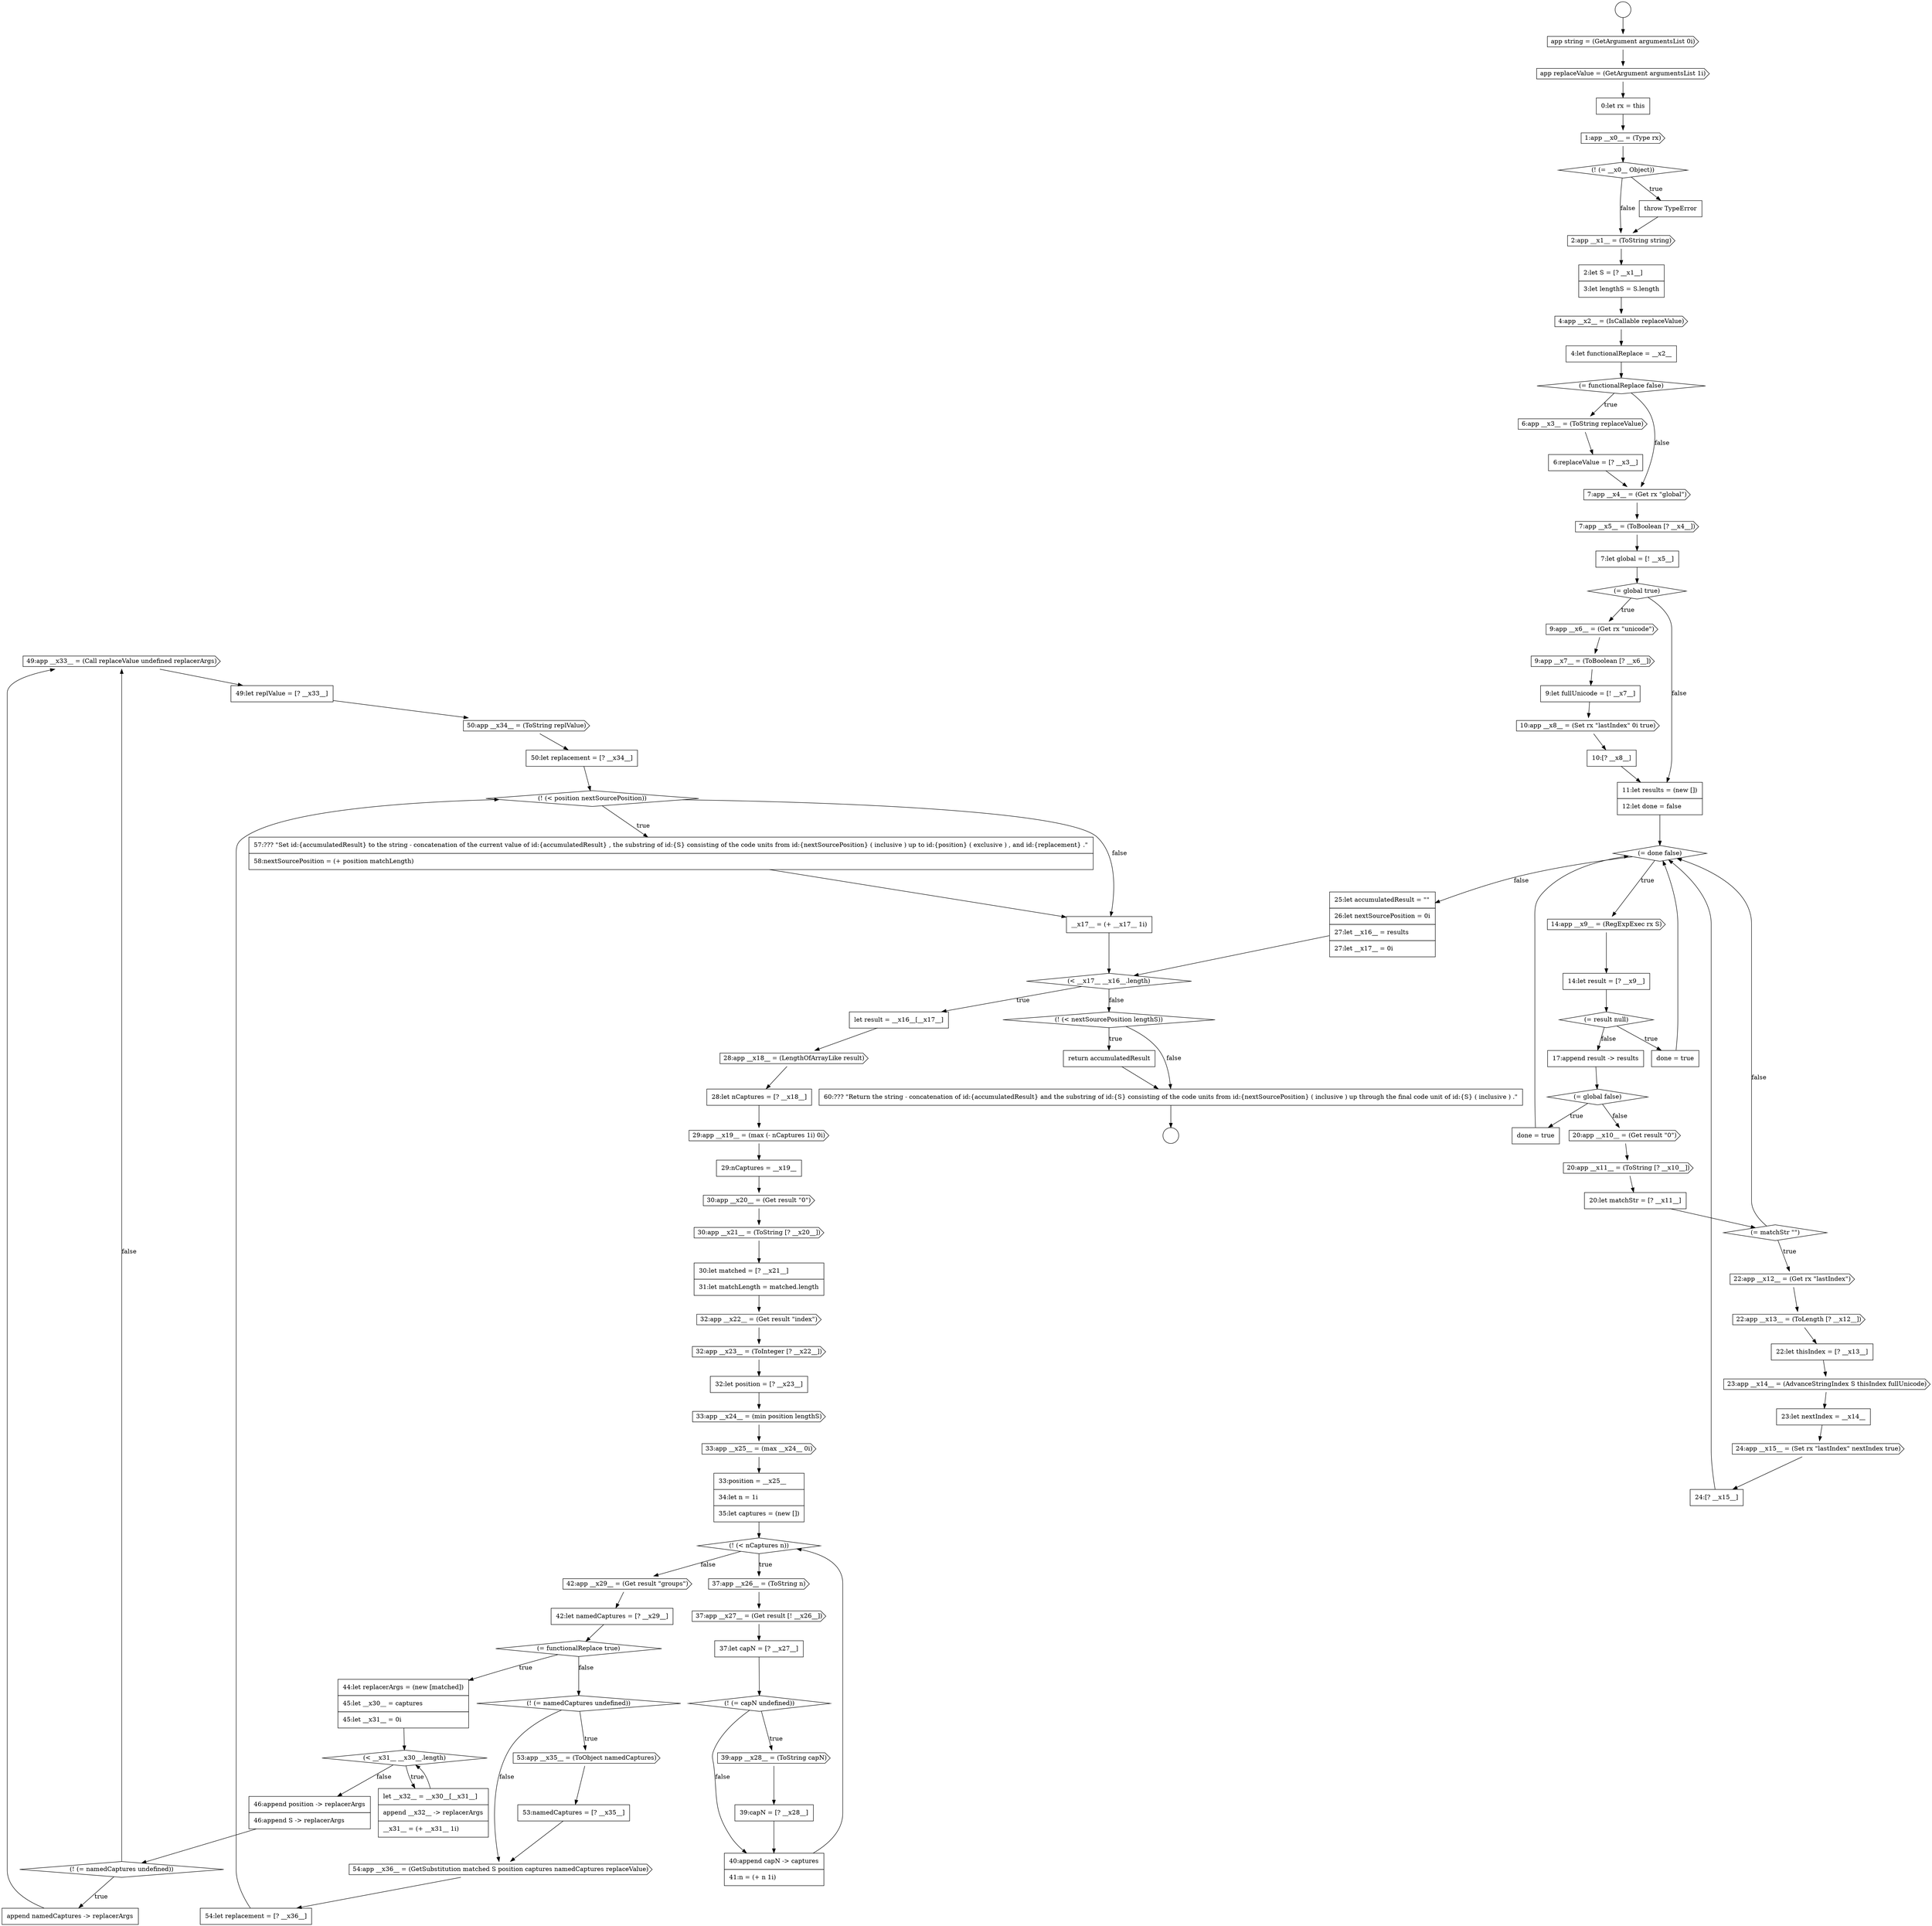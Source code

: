 digraph {
  node15028 [shape=cds, label=<<font color="black">49:app __x33__ = (Call replaceValue undefined replacerArgs)</font>> color="black" fillcolor="white" style=filled]
  node14989 [shape=cds, label=<<font color="black">22:app __x13__ = (ToLength [? __x12__])</font>> color="black" fillcolor="white" style=filled]
  node14985 [shape=cds, label=<<font color="black">20:app __x11__ = (ToString [? __x10__])</font>> color="black" fillcolor="white" style=filled]
  node14962 [shape=none, margin=0, label=<<font color="black">
    <table border="0" cellborder="1" cellspacing="0" cellpadding="10">
      <tr><td align="left">4:let functionalReplace = __x2__</td></tr>
    </table>
  </font>> color="black" fillcolor="white" style=filled]
  node14977 [shape=cds, label=<<font color="black">14:app __x9__ = (RegExpExec rx S)</font>> color="black" fillcolor="white" style=filled]
  node15009 [shape=cds, label=<<font color="black">33:app __x25__ = (max __x24__ 0i)</font>> color="black" fillcolor="white" style=filled]
  node15019 [shape=cds, label=<<font color="black">42:app __x29__ = (Get result &quot;groups&quot;)</font>> color="black" fillcolor="white" style=filled]
  node14976 [shape=diamond, label=<<font color="black">(= done false)</font>> color="black" fillcolor="white" style=filled]
  node14991 [shape=cds, label=<<font color="black">23:app __x14__ = (AdvanceStringIndex S thisIndex fullUnicode)</font>> color="black" fillcolor="white" style=filled]
  node14996 [shape=diamond, label=<<font color="black">(&lt; __x17__ __x16__.length)</font>> color="black" fillcolor="white" style=filled]
  node15013 [shape=cds, label=<<font color="black">37:app __x27__ = (Get result [! __x26__])</font>> color="black" fillcolor="white" style=filled]
  node15034 [shape=none, margin=0, label=<<font color="black">
    <table border="0" cellborder="1" cellspacing="0" cellpadding="10">
      <tr><td align="left">53:namedCaptures = [? __x35__]</td></tr>
    </table>
  </font>> color="black" fillcolor="white" style=filled]
  node14959 [shape=cds, label=<<font color="black">2:app __x1__ = (ToString string)</font>> color="black" fillcolor="white" style=filled]
  node14964 [shape=cds, label=<<font color="black">6:app __x3__ = (ToString replaceValue)</font>> color="black" fillcolor="white" style=filled]
  node14954 [shape=cds, label=<<font color="black">app replaceValue = (GetArgument argumentsList 1i)</font>> color="black" fillcolor="white" style=filled]
  node15032 [shape=diamond, label=<<font color="black">(! (= namedCaptures undefined))</font>> color="black" fillcolor="white" style=filled]
  node14969 [shape=diamond, label=<<font color="black">(= global true)</font>> color="black" fillcolor="white" style=filled]
  node15033 [shape=cds, label=<<font color="black">53:app __x35__ = (ToObject namedCaptures)</font>> color="black" fillcolor="white" style=filled]
  node14968 [shape=none, margin=0, label=<<font color="black">
    <table border="0" cellborder="1" cellspacing="0" cellpadding="10">
      <tr><td align="left">7:let global = [! __x5__]</td></tr>
    </table>
  </font>> color="black" fillcolor="white" style=filled]
  node15002 [shape=cds, label=<<font color="black">30:app __x20__ = (Get result &quot;0&quot;)</font>> color="black" fillcolor="white" style=filled]
  node14981 [shape=none, margin=0, label=<<font color="black">
    <table border="0" cellborder="1" cellspacing="0" cellpadding="10">
      <tr><td align="left">17:append result -&gt; results</td></tr>
    </table>
  </font>> color="black" fillcolor="white" style=filled]
  node15040 [shape=diamond, label=<<font color="black">(! (&lt; nextSourcePosition lengthS))</font>> color="black" fillcolor="white" style=filled]
  node15023 [shape=diamond, label=<<font color="black">(&lt; __x31__ __x30__.length)</font>> color="black" fillcolor="white" style=filled]
  node14987 [shape=diamond, label=<<font color="black">(= matchStr &quot;&quot;)</font>> color="black" fillcolor="white" style=filled]
  node15008 [shape=cds, label=<<font color="black">33:app __x24__ = (min position lengthS)</font>> color="black" fillcolor="white" style=filled]
  node15041 [shape=none, margin=0, label=<<font color="black">
    <table border="0" cellborder="1" cellspacing="0" cellpadding="10">
      <tr><td align="left">return accumulatedResult</td></tr>
    </table>
  </font>> color="black" fillcolor="white" style=filled]
  node14993 [shape=cds, label=<<font color="black">24:app __x15__ = (Set rx &quot;lastIndex&quot; nextIndex true)</font>> color="black" fillcolor="white" style=filled]
  node15014 [shape=none, margin=0, label=<<font color="black">
    <table border="0" cellborder="1" cellspacing="0" cellpadding="10">
      <tr><td align="left">37:let capN = [? __x27__]</td></tr>
    </table>
  </font>> color="black" fillcolor="white" style=filled]
  node14958 [shape=none, margin=0, label=<<font color="black">
    <table border="0" cellborder="1" cellspacing="0" cellpadding="10">
      <tr><td align="left">throw TypeError</td></tr>
    </table>
  </font>> color="black" fillcolor="white" style=filled]
  node14978 [shape=none, margin=0, label=<<font color="black">
    <table border="0" cellborder="1" cellspacing="0" cellpadding="10">
      <tr><td align="left">14:let result = [? __x9__]</td></tr>
    </table>
  </font>> color="black" fillcolor="white" style=filled]
  node14973 [shape=cds, label=<<font color="black">10:app __x8__ = (Set rx &quot;lastIndex&quot; 0i true)</font>> color="black" fillcolor="white" style=filled]
  node15029 [shape=none, margin=0, label=<<font color="black">
    <table border="0" cellborder="1" cellspacing="0" cellpadding="10">
      <tr><td align="left">49:let replValue = [? __x33__]</td></tr>
    </table>
  </font>> color="black" fillcolor="white" style=filled]
  node15018 [shape=none, margin=0, label=<<font color="black">
    <table border="0" cellborder="1" cellspacing="0" cellpadding="10">
      <tr><td align="left">40:append capN -&gt; captures</td></tr>
      <tr><td align="left">41:n = (+ n 1i)</td></tr>
    </table>
  </font>> color="black" fillcolor="white" style=filled]
  node15005 [shape=cds, label=<<font color="black">32:app __x22__ = (Get result &quot;index&quot;)</font>> color="black" fillcolor="white" style=filled]
  node14975 [shape=none, margin=0, label=<<font color="black">
    <table border="0" cellborder="1" cellspacing="0" cellpadding="10">
      <tr><td align="left">11:let results = (new [])</td></tr>
      <tr><td align="left">12:let done = false</td></tr>
    </table>
  </font>> color="black" fillcolor="white" style=filled]
  node14953 [shape=cds, label=<<font color="black">app string = (GetArgument argumentsList 0i)</font>> color="black" fillcolor="white" style=filled]
  node14990 [shape=none, margin=0, label=<<font color="black">
    <table border="0" cellborder="1" cellspacing="0" cellpadding="10">
      <tr><td align="left">22:let thisIndex = [? __x13__]</td></tr>
    </table>
  </font>> color="black" fillcolor="white" style=filled]
  node15017 [shape=none, margin=0, label=<<font color="black">
    <table border="0" cellborder="1" cellspacing="0" cellpadding="10">
      <tr><td align="left">39:capN = [? __x28__]</td></tr>
    </table>
  </font>> color="black" fillcolor="white" style=filled]
  node15022 [shape=none, margin=0, label=<<font color="black">
    <table border="0" cellborder="1" cellspacing="0" cellpadding="10">
      <tr><td align="left">44:let replacerArgs = (new [matched])</td></tr>
      <tr><td align="left">45:let __x30__ = captures</td></tr>
      <tr><td align="left">45:let __x31__ = 0i</td></tr>
    </table>
  </font>> color="black" fillcolor="white" style=filled]
  node15001 [shape=none, margin=0, label=<<font color="black">
    <table border="0" cellborder="1" cellspacing="0" cellpadding="10">
      <tr><td align="left">29:nCaptures = __x19__</td></tr>
    </table>
  </font>> color="black" fillcolor="white" style=filled]
  node14965 [shape=none, margin=0, label=<<font color="black">
    <table border="0" cellborder="1" cellspacing="0" cellpadding="10">
      <tr><td align="left">6:replaceValue = [? __x3__]</td></tr>
    </table>
  </font>> color="black" fillcolor="white" style=filled]
  node15037 [shape=diamond, label=<<font color="black">(! (&lt; position nextSourcePosition))</font>> color="black" fillcolor="white" style=filled]
  node14986 [shape=none, margin=0, label=<<font color="black">
    <table border="0" cellborder="1" cellspacing="0" cellpadding="10">
      <tr><td align="left">20:let matchStr = [? __x11__]</td></tr>
    </table>
  </font>> color="black" fillcolor="white" style=filled]
  node15007 [shape=none, margin=0, label=<<font color="black">
    <table border="0" cellborder="1" cellspacing="0" cellpadding="10">
      <tr><td align="left">32:let position = [? __x23__]</td></tr>
    </table>
  </font>> color="black" fillcolor="white" style=filled]
  node15039 [shape=none, margin=0, label=<<font color="black">
    <table border="0" cellborder="1" cellspacing="0" cellpadding="10">
      <tr><td align="left">__x17__ = (+ __x17__ 1i)</td></tr>
    </table>
  </font>> color="black" fillcolor="white" style=filled]
  node15010 [shape=none, margin=0, label=<<font color="black">
    <table border="0" cellborder="1" cellspacing="0" cellpadding="10">
      <tr><td align="left">33:position = __x25__</td></tr>
      <tr><td align="left">34:let n = 1i</td></tr>
      <tr><td align="left">35:let captures = (new [])</td></tr>
    </table>
  </font>> color="black" fillcolor="white" style=filled]
  node14997 [shape=none, margin=0, label=<<font color="black">
    <table border="0" cellborder="1" cellspacing="0" cellpadding="10">
      <tr><td align="left">let result = __x16__[__x17__]</td></tr>
    </table>
  </font>> color="black" fillcolor="white" style=filled]
  node14961 [shape=cds, label=<<font color="black">4:app __x2__ = (IsCallable replaceValue)</font>> color="black" fillcolor="white" style=filled]
  node15042 [shape=none, margin=0, label=<<font color="black">
    <table border="0" cellborder="1" cellspacing="0" cellpadding="10">
      <tr><td align="left">60:??? &quot;Return the string - concatenation of id:{accumulatedResult} and the substring of id:{S} consisting of the code units from id:{nextSourcePosition} ( inclusive ) up through the final code unit of id:{S} ( inclusive ) .&quot;</td></tr>
    </table>
  </font>> color="black" fillcolor="white" style=filled]
  node14982 [shape=diamond, label=<<font color="black">(= global false)</font>> color="black" fillcolor="white" style=filled]
  node15025 [shape=none, margin=0, label=<<font color="black">
    <table border="0" cellborder="1" cellspacing="0" cellpadding="10">
      <tr><td align="left">46:append position -&gt; replacerArgs</td></tr>
      <tr><td align="left">46:append S -&gt; replacerArgs</td></tr>
    </table>
  </font>> color="black" fillcolor="white" style=filled]
  node14974 [shape=none, margin=0, label=<<font color="black">
    <table border="0" cellborder="1" cellspacing="0" cellpadding="10">
      <tr><td align="left">10:[? __x8__]</td></tr>
    </table>
  </font>> color="black" fillcolor="white" style=filled]
  node14994 [shape=none, margin=0, label=<<font color="black">
    <table border="0" cellborder="1" cellspacing="0" cellpadding="10">
      <tr><td align="left">24:[? __x15__]</td></tr>
    </table>
  </font>> color="black" fillcolor="white" style=filled]
  node15030 [shape=cds, label=<<font color="black">50:app __x34__ = (ToString replValue)</font>> color="black" fillcolor="white" style=filled]
  node14971 [shape=cds, label=<<font color="black">9:app __x7__ = (ToBoolean [? __x6__])</font>> color="black" fillcolor="white" style=filled]
  node15036 [shape=none, margin=0, label=<<font color="black">
    <table border="0" cellborder="1" cellspacing="0" cellpadding="10">
      <tr><td align="left">54:let replacement = [? __x36__]</td></tr>
    </table>
  </font>> color="black" fillcolor="white" style=filled]
  node14957 [shape=diamond, label=<<font color="black">(! (= __x0__ Object))</font>> color="black" fillcolor="white" style=filled]
  node14979 [shape=diamond, label=<<font color="black">(= result null)</font>> color="black" fillcolor="white" style=filled]
  node15015 [shape=diamond, label=<<font color="black">(! (= capN undefined))</font>> color="black" fillcolor="white" style=filled]
  node14983 [shape=none, margin=0, label=<<font color="black">
    <table border="0" cellborder="1" cellspacing="0" cellpadding="10">
      <tr><td align="left">done = true</td></tr>
    </table>
  </font>> color="black" fillcolor="white" style=filled]
  node14966 [shape=cds, label=<<font color="black">7:app __x4__ = (Get rx &quot;global&quot;)</font>> color="black" fillcolor="white" style=filled]
  node15038 [shape=none, margin=0, label=<<font color="black">
    <table border="0" cellborder="1" cellspacing="0" cellpadding="10">
      <tr><td align="left">57:??? &quot;Set id:{accumulatedResult} to the string - concatenation of the current value of id:{accumulatedResult} , the substring of id:{S} consisting of the code units from id:{nextSourcePosition} ( inclusive ) up to id:{position} ( exclusive ) , and id:{replacement} .&quot;</td></tr>
      <tr><td align="left">58:nextSourcePosition = (+ position matchLength)</td></tr>
    </table>
  </font>> color="black" fillcolor="white" style=filled]
  node15011 [shape=diamond, label=<<font color="black">(! (&lt; nCaptures n))</font>> color="black" fillcolor="white" style=filled]
  node15004 [shape=none, margin=0, label=<<font color="black">
    <table border="0" cellborder="1" cellspacing="0" cellpadding="10">
      <tr><td align="left">30:let matched = [? __x21__]</td></tr>
      <tr><td align="left">31:let matchLength = matched.length</td></tr>
    </table>
  </font>> color="black" fillcolor="white" style=filled]
  node15006 [shape=cds, label=<<font color="black">32:app __x23__ = (ToInteger [? __x22__])</font>> color="black" fillcolor="white" style=filled]
  node15021 [shape=diamond, label=<<font color="black">(= functionalReplace true)</font>> color="black" fillcolor="white" style=filled]
  node14972 [shape=none, margin=0, label=<<font color="black">
    <table border="0" cellborder="1" cellspacing="0" cellpadding="10">
      <tr><td align="left">9:let fullUnicode = [! __x7__]</td></tr>
    </table>
  </font>> color="black" fillcolor="white" style=filled]
  node15026 [shape=diamond, label=<<font color="black">(! (= namedCaptures undefined))</font>> color="black" fillcolor="white" style=filled]
  node14998 [shape=cds, label=<<font color="black">28:app __x18__ = (LengthOfArrayLike result)</font>> color="black" fillcolor="white" style=filled]
  node14951 [shape=circle label=" " color="black" fillcolor="white" style=filled]
  node14960 [shape=none, margin=0, label=<<font color="black">
    <table border="0" cellborder="1" cellspacing="0" cellpadding="10">
      <tr><td align="left">2:let S = [? __x1__]</td></tr>
      <tr><td align="left">3:let lengthS = S.length</td></tr>
    </table>
  </font>> color="black" fillcolor="white" style=filled]
  node14955 [shape=none, margin=0, label=<<font color="black">
    <table border="0" cellborder="1" cellspacing="0" cellpadding="10">
      <tr><td align="left">0:let rx = this</td></tr>
    </table>
  </font>> color="black" fillcolor="white" style=filled]
  node14992 [shape=none, margin=0, label=<<font color="black">
    <table border="0" cellborder="1" cellspacing="0" cellpadding="10">
      <tr><td align="left">23:let nextIndex = __x14__</td></tr>
    </table>
  </font>> color="black" fillcolor="white" style=filled]
  node15035 [shape=cds, label=<<font color="black">54:app __x36__ = (GetSubstitution matched S position captures namedCaptures replaceValue)</font>> color="black" fillcolor="white" style=filled]
  node15020 [shape=none, margin=0, label=<<font color="black">
    <table border="0" cellborder="1" cellspacing="0" cellpadding="10">
      <tr><td align="left">42:let namedCaptures = [? __x29__]</td></tr>
    </table>
  </font>> color="black" fillcolor="white" style=filled]
  node14980 [shape=none, margin=0, label=<<font color="black">
    <table border="0" cellborder="1" cellspacing="0" cellpadding="10">
      <tr><td align="left">done = true</td></tr>
    </table>
  </font>> color="black" fillcolor="white" style=filled]
  node15031 [shape=none, margin=0, label=<<font color="black">
    <table border="0" cellborder="1" cellspacing="0" cellpadding="10">
      <tr><td align="left">50:let replacement = [? __x34__]</td></tr>
    </table>
  </font>> color="black" fillcolor="white" style=filled]
  node15000 [shape=cds, label=<<font color="black">29:app __x19__ = (max (- nCaptures 1i) 0i)</font>> color="black" fillcolor="white" style=filled]
  node14995 [shape=none, margin=0, label=<<font color="black">
    <table border="0" cellborder="1" cellspacing="0" cellpadding="10">
      <tr><td align="left">25:let accumulatedResult = &quot;&quot;</td></tr>
      <tr><td align="left">26:let nextSourcePosition = 0i</td></tr>
      <tr><td align="left">27:let __x16__ = results</td></tr>
      <tr><td align="left">27:let __x17__ = 0i</td></tr>
    </table>
  </font>> color="black" fillcolor="white" style=filled]
  node15016 [shape=cds, label=<<font color="black">39:app __x28__ = (ToString capN)</font>> color="black" fillcolor="white" style=filled]
  node14970 [shape=cds, label=<<font color="black">9:app __x6__ = (Get rx &quot;unicode&quot;)</font>> color="black" fillcolor="white" style=filled]
  node14963 [shape=diamond, label=<<font color="black">(= functionalReplace false)</font>> color="black" fillcolor="white" style=filled]
  node14952 [shape=circle label=" " color="black" fillcolor="white" style=filled]
  node14984 [shape=cds, label=<<font color="black">20:app __x10__ = (Get result &quot;0&quot;)</font>> color="black" fillcolor="white" style=filled]
  node15027 [shape=none, margin=0, label=<<font color="black">
    <table border="0" cellborder="1" cellspacing="0" cellpadding="10">
      <tr><td align="left">append namedCaptures -&gt; replacerArgs</td></tr>
    </table>
  </font>> color="black" fillcolor="white" style=filled]
  node14999 [shape=none, margin=0, label=<<font color="black">
    <table border="0" cellborder="1" cellspacing="0" cellpadding="10">
      <tr><td align="left">28:let nCaptures = [? __x18__]</td></tr>
    </table>
  </font>> color="black" fillcolor="white" style=filled]
  node14967 [shape=cds, label=<<font color="black">7:app __x5__ = (ToBoolean [? __x4__])</font>> color="black" fillcolor="white" style=filled]
  node15012 [shape=cds, label=<<font color="black">37:app __x26__ = (ToString n)</font>> color="black" fillcolor="white" style=filled]
  node14956 [shape=cds, label=<<font color="black">1:app __x0__ = (Type rx)</font>> color="black" fillcolor="white" style=filled]
  node14988 [shape=cds, label=<<font color="black">22:app __x12__ = (Get rx &quot;lastIndex&quot;)</font>> color="black" fillcolor="white" style=filled]
  node15003 [shape=cds, label=<<font color="black">30:app __x21__ = (ToString [? __x20__])</font>> color="black" fillcolor="white" style=filled]
  node15024 [shape=none, margin=0, label=<<font color="black">
    <table border="0" cellborder="1" cellspacing="0" cellpadding="10">
      <tr><td align="left">let __x32__ = __x30__[__x31__]</td></tr>
      <tr><td align="left">append __x32__ -&gt; replacerArgs</td></tr>
      <tr><td align="left">__x31__ = (+ __x31__ 1i)</td></tr>
    </table>
  </font>> color="black" fillcolor="white" style=filled]
  node15025 -> node15026 [ color="black"]
  node15041 -> node15042 [ color="black"]
  node14951 -> node14953 [ color="black"]
  node14988 -> node14989 [ color="black"]
  node15023 -> node15024 [label=<<font color="black">true</font>> color="black"]
  node15023 -> node15025 [label=<<font color="black">false</font>> color="black"]
  node14971 -> node14972 [ color="black"]
  node15005 -> node15006 [ color="black"]
  node14995 -> node14996 [ color="black"]
  node14979 -> node14980 [label=<<font color="black">true</font>> color="black"]
  node14979 -> node14981 [label=<<font color="black">false</font>> color="black"]
  node14993 -> node14994 [ color="black"]
  node15009 -> node15010 [ color="black"]
  node14970 -> node14971 [ color="black"]
  node15026 -> node15027 [label=<<font color="black">true</font>> color="black"]
  node15026 -> node15028 [label=<<font color="black">false</font>> color="black"]
  node15004 -> node15005 [ color="black"]
  node15013 -> node15014 [ color="black"]
  node14963 -> node14964 [label=<<font color="black">true</font>> color="black"]
  node14963 -> node14966 [label=<<font color="black">false</font>> color="black"]
  node15024 -> node15023 [ color="black"]
  node15037 -> node15038 [label=<<font color="black">true</font>> color="black"]
  node15037 -> node15039 [label=<<font color="black">false</font>> color="black"]
  node15029 -> node15030 [ color="black"]
  node14974 -> node14975 [ color="black"]
  node15031 -> node15037 [ color="black"]
  node15032 -> node15033 [label=<<font color="black">true</font>> color="black"]
  node15032 -> node15035 [label=<<font color="black">false</font>> color="black"]
  node15014 -> node15015 [ color="black"]
  node14991 -> node14992 [ color="black"]
  node14989 -> node14990 [ color="black"]
  node15002 -> node15003 [ color="black"]
  node14990 -> node14991 [ color="black"]
  node15038 -> node15039 [ color="black"]
  node14958 -> node14959 [ color="black"]
  node14976 -> node14977 [label=<<font color="black">true</font>> color="black"]
  node14976 -> node14995 [label=<<font color="black">false</font>> color="black"]
  node15021 -> node15022 [label=<<font color="black">true</font>> color="black"]
  node15021 -> node15032 [label=<<font color="black">false</font>> color="black"]
  node14956 -> node14957 [ color="black"]
  node14983 -> node14976 [ color="black"]
  node14994 -> node14976 [ color="black"]
  node14953 -> node14954 [ color="black"]
  node14965 -> node14966 [ color="black"]
  node15006 -> node15007 [ color="black"]
  node15003 -> node15004 [ color="black"]
  node14982 -> node14983 [label=<<font color="black">true</font>> color="black"]
  node14982 -> node14984 [label=<<font color="black">false</font>> color="black"]
  node14996 -> node14997 [label=<<font color="black">true</font>> color="black"]
  node14996 -> node15040 [label=<<font color="black">false</font>> color="black"]
  node15010 -> node15011 [ color="black"]
  node15040 -> node15041 [label=<<font color="black">true</font>> color="black"]
  node15040 -> node15042 [label=<<font color="black">false</font>> color="black"]
  node14992 -> node14993 [ color="black"]
  node14959 -> node14960 [ color="black"]
  node14977 -> node14978 [ color="black"]
  node15036 -> node15037 [ color="black"]
  node15035 -> node15036 [ color="black"]
  node14969 -> node14970 [label=<<font color="black">true</font>> color="black"]
  node14969 -> node14975 [label=<<font color="black">false</font>> color="black"]
  node14960 -> node14961 [ color="black"]
  node15034 -> node15035 [ color="black"]
  node15028 -> node15029 [ color="black"]
  node15007 -> node15008 [ color="black"]
  node15027 -> node15028 [ color="black"]
  node15033 -> node15034 [ color="black"]
  node14987 -> node14988 [label=<<font color="black">true</font>> color="black"]
  node14987 -> node14976 [label=<<font color="black">false</font>> color="black"]
  node14972 -> node14973 [ color="black"]
  node14968 -> node14969 [ color="black"]
  node15017 -> node15018 [ color="black"]
  node14984 -> node14985 [ color="black"]
  node14980 -> node14976 [ color="black"]
  node14973 -> node14974 [ color="black"]
  node15022 -> node15023 [ color="black"]
  node14964 -> node14965 [ color="black"]
  node15018 -> node15011 [ color="black"]
  node14967 -> node14968 [ color="black"]
  node14998 -> node14999 [ color="black"]
  node14962 -> node14963 [ color="black"]
  node15015 -> node15016 [label=<<font color="black">true</font>> color="black"]
  node15015 -> node15018 [label=<<font color="black">false</font>> color="black"]
  node15012 -> node15013 [ color="black"]
  node14961 -> node14962 [ color="black"]
  node14966 -> node14967 [ color="black"]
  node15042 -> node14952 [ color="black"]
  node15020 -> node15021 [ color="black"]
  node14981 -> node14982 [ color="black"]
  node15008 -> node15009 [ color="black"]
  node14985 -> node14986 [ color="black"]
  node14957 -> node14958 [label=<<font color="black">true</font>> color="black"]
  node14957 -> node14959 [label=<<font color="black">false</font>> color="black"]
  node14978 -> node14979 [ color="black"]
  node15016 -> node15017 [ color="black"]
  node14975 -> node14976 [ color="black"]
  node14986 -> node14987 [ color="black"]
  node14955 -> node14956 [ color="black"]
  node15000 -> node15001 [ color="black"]
  node15030 -> node15031 [ color="black"]
  node15019 -> node15020 [ color="black"]
  node14999 -> node15000 [ color="black"]
  node15011 -> node15012 [label=<<font color="black">true</font>> color="black"]
  node15011 -> node15019 [label=<<font color="black">false</font>> color="black"]
  node14954 -> node14955 [ color="black"]
  node14997 -> node14998 [ color="black"]
  node15039 -> node14996 [ color="black"]
  node15001 -> node15002 [ color="black"]
}
